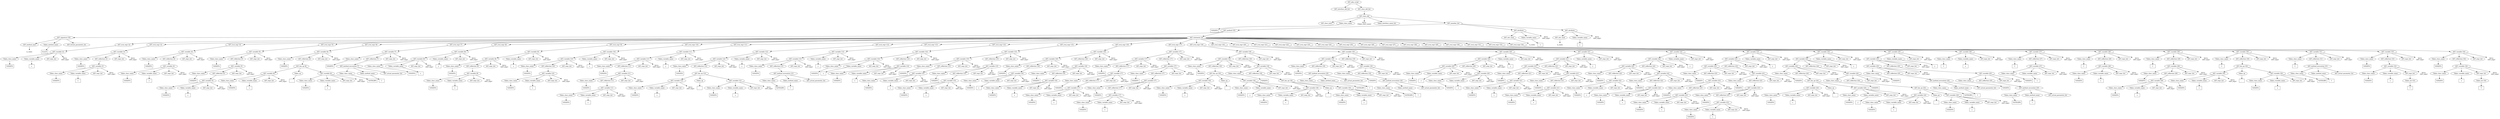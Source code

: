 /*
 * AST in dot format generated by phc -- the PHP compiler
 */

digraph AST {
node_0 [label="AST_php_script"];
node_1 [label="AST_interface_def_list"];
node_2 [label="AST_class_def_list"];
node_3 [label="AST_class_def"];
node_4 [label="AST_class_mod"];
node_5 [label="Token_class_name"];
node_6 [label="%MAIN%", shape=box]
node_5 -> node_6;
node_7 [label="NULL\n(Token_class_name)", shape=plaintext]
node_8 [label="Token_interface_name_list"];
node_9 [label="AST_member_list"];
node_10 [label="AST_method (35)"];
node_11 [label="AST_signature (35)"];
node_12 [label="AST_method_mod"];
node_13 [label="is_static", shape=plaintext]
node_12 -> node_13;
node_14 [label="Token_method_name"];
node_15 [label="%run%", shape=box]
node_14 -> node_15;
node_16 [label="AST_formal_parameter_list"];
node_11 -> node_16;
node_11 -> node_14;
node_11 -> node_12;
node_17 [label="AST_statement_list"];
node_18 [label="AST_eval_expr (2)"];
node_19 [label="AST_variable (2)"];
node_20 [label="Token_class_name"];
node_21 [label="%MAIN%", shape=box]
node_20 -> node_21;
node_22 [label="Token_variable_name"];
node_23 [label="x", shape=box]
node_22 -> node_23;
node_24 [label="AST_expr_list"];
node_25 [label="NULL\n(AST_expr)", shape=plaintext]
node_19 -> node_25;
node_19 -> node_24;
node_19 -> node_22;
node_19 -> node_20;
node_18 -> node_19;
node_26 [label="AST_eval_expr (3)"];
node_27 [label="AST_variable (3)"];
node_28 [label="Token_class_name"];
node_29 [label="%MAIN%", shape=box]
node_28 -> node_29;
node_30 [label="AST_reflection (3)"];
node_31 [label="AST_variable (3)"];
node_32 [label="Token_class_name"];
node_33 [label="%MAIN%", shape=box]
node_32 -> node_33;
node_34 [label="Token_variable_name"];
node_35 [label="x", shape=box]
node_34 -> node_35;
node_36 [label="AST_expr_list"];
node_37 [label="NULL\n(AST_expr)", shape=plaintext]
node_31 -> node_37;
node_31 -> node_36;
node_31 -> node_34;
node_31 -> node_32;
node_30 -> node_31;
node_38 [label="AST_expr_list"];
node_39 [label="NULL\n(AST_expr)", shape=plaintext]
node_27 -> node_39;
node_27 -> node_38;
node_27 -> node_30;
node_27 -> node_28;
node_26 -> node_27;
node_40 [label="AST_eval_expr (4)"];
node_41 [label="AST_variable (4)"];
node_42 [label="Token_class_name"];
node_43 [label="%MAIN%", shape=box]
node_42 -> node_43;
node_44 [label="AST_reflection (4)"];
node_45 [label="AST_variable (4)"];
node_46 [label="Token_class_name"];
node_47 [label="%MAIN%", shape=box]
node_46 -> node_47;
node_48 [label="Token_variable_name"];
node_49 [label="x", shape=box]
node_48 -> node_49;
node_50 [label="AST_expr_list"];
node_51 [label="NULL\n(AST_expr)", shape=plaintext]
node_45 -> node_51;
node_45 -> node_50;
node_45 -> node_48;
node_45 -> node_46;
node_44 -> node_45;
node_52 [label="AST_expr_list"];
node_53 [label="NULL\n(AST_expr)", shape=plaintext]
node_41 -> node_53;
node_41 -> node_52;
node_41 -> node_44;
node_41 -> node_42;
node_40 -> node_41;
node_54 [label="AST_eval_expr (5)"];
node_55 [label="AST_variable (5)"];
node_56 [label="Token_class_name"];
node_57 [label="%MAIN%", shape=box]
node_56 -> node_57;
node_58 [label="AST_reflection (5)"];
node_59 [label="AST_variable (5)"];
node_60 [label="Token_class_name"];
node_61 [label="%MAIN%", shape=box]
node_60 -> node_61;
node_62 [label="AST_reflection (5)"];
node_63 [label="AST_variable (5)"];
node_64 [label="Token_class_name"];
node_65 [label="%MAIN%", shape=box]
node_64 -> node_65;
node_66 [label="Token_variable_name"];
node_67 [label="x", shape=box]
node_66 -> node_67;
node_68 [label="AST_expr_list"];
node_69 [label="NULL\n(AST_expr)", shape=plaintext]
node_63 -> node_69;
node_63 -> node_68;
node_63 -> node_66;
node_63 -> node_64;
node_62 -> node_63;
node_70 [label="AST_expr_list"];
node_71 [label="NULL\n(AST_expr)", shape=plaintext]
node_59 -> node_71;
node_59 -> node_70;
node_59 -> node_62;
node_59 -> node_60;
node_58 -> node_59;
node_72 [label="AST_expr_list"];
node_73 [label="NULL\n(AST_expr)", shape=plaintext]
node_55 -> node_73;
node_55 -> node_72;
node_55 -> node_58;
node_55 -> node_56;
node_54 -> node_55;
node_74 [label="AST_eval_expr (6)"];
node_75 [label="AST_variable (6)"];
node_76 [label="Token_class_name"];
node_77 [label="%MAIN%", shape=box]
node_76 -> node_77;
node_78 [label="AST_reflection (6)"];
node_79 [label="AST_bin_op (6)"];
node_80 [label="AST_variable (6)"];
node_81 [label="Token_class_name"];
node_82 [label="%MAIN%", shape=box]
node_81 -> node_82;
node_83 [label="Token_variable_name"];
node_84 [label="x", shape=box]
node_83 -> node_84;
node_85 [label="AST_expr_list"];
node_86 [label="NULL\n(AST_expr)", shape=plaintext]
node_80 -> node_86;
node_80 -> node_85;
node_80 -> node_83;
node_80 -> node_81;
node_87 [label="Token_op"];
node_88 [label=".", shape=box]
node_87 -> node_88;
node_89 [label="AST_variable (6)"];
node_90 [label="Token_class_name"];
node_91 [label="%MAIN%", shape=box]
node_90 -> node_91;
node_92 [label="Token_variable_name"];
node_93 [label="y", shape=box]
node_92 -> node_93;
node_94 [label="AST_expr_list"];
node_95 [label="NULL\n(AST_expr)", shape=plaintext]
node_89 -> node_95;
node_89 -> node_94;
node_89 -> node_92;
node_89 -> node_90;
node_79 -> node_89;
node_79 -> node_87;
node_79 -> node_80;
node_78 -> node_79;
node_96 [label="AST_expr_list"];
node_97 [label="NULL\n(AST_expr)", shape=plaintext]
node_75 -> node_97;
node_75 -> node_96;
node_75 -> node_78;
node_75 -> node_76;
node_74 -> node_75;
node_98 [label="AST_eval_expr (7)"];
node_99 [label="AST_variable (7)"];
node_100 [label="Token_class_name"];
node_101 [label="%MAIN%", shape=box]
node_100 -> node_101;
node_102 [label="AST_reflection (7)"];
node_103 [label="AST_method_invocation (7)"];
node_104 [label="Token_class_name"];
node_105 [label="%STDLIB%", shape=box]
node_104 -> node_105;
node_106 [label="Token_method_name"];
node_107 [label="f", shape=box]
node_106 -> node_107;
node_108 [label="AST_actual_parameter_list"];
node_103 -> node_108;
node_103 -> node_106;
node_103 -> node_104;
node_102 -> node_103;
node_109 [label="AST_expr_list"];
node_110 [label="NULL\n(AST_expr)", shape=plaintext]
node_99 -> node_110;
node_99 -> node_109;
node_99 -> node_102;
node_99 -> node_100;
node_98 -> node_99;
node_111 [label="AST_eval_expr (8)"];
node_112 [label="AST_variable (8)"];
node_113 [label="AST_variable (8)"];
node_114 [label="Token_class_name"];
node_115 [label="%MAIN%", shape=box]
node_114 -> node_115;
node_116 [label="Token_variable_name"];
node_117 [label="x", shape=box]
node_116 -> node_117;
node_118 [label="AST_expr_list"];
node_119 [label="NULL\n(AST_expr)", shape=plaintext]
node_113 -> node_119;
node_113 -> node_118;
node_113 -> node_116;
node_113 -> node_114;
node_120 [label="Token_variable_name"];
node_121 [label="y", shape=box]
node_120 -> node_121;
node_122 [label="AST_expr_list"];
node_123 [label="NULL\n(AST_expr)", shape=plaintext]
node_112 -> node_123;
node_112 -> node_122;
node_112 -> node_120;
node_112 -> node_113;
node_111 -> node_112;
node_124 [label="AST_eval_expr (9)"];
node_125 [label="AST_variable (9)"];
node_126 [label="AST_variable (9)"];
node_127 [label="Token_class_name"];
node_128 [label="%MAIN%", shape=box]
node_127 -> node_128;
node_129 [label="AST_reflection (9)"];
node_130 [label="AST_variable (9)"];
node_131 [label="Token_class_name"];
node_132 [label="%MAIN%", shape=box]
node_131 -> node_132;
node_133 [label="Token_variable_name"];
node_134 [label="x", shape=box]
node_133 -> node_134;
node_135 [label="AST_expr_list"];
node_136 [label="NULL\n(AST_expr)", shape=plaintext]
node_130 -> node_136;
node_130 -> node_135;
node_130 -> node_133;
node_130 -> node_131;
node_129 -> node_130;
node_137 [label="AST_expr_list"];
node_138 [label="NULL\n(AST_expr)", shape=plaintext]
node_126 -> node_138;
node_126 -> node_137;
node_126 -> node_129;
node_126 -> node_127;
node_139 [label="Token_variable_name"];
node_140 [label="y", shape=box]
node_139 -> node_140;
node_141 [label="AST_expr_list"];
node_142 [label="NULL\n(AST_expr)", shape=plaintext]
node_125 -> node_142;
node_125 -> node_141;
node_125 -> node_139;
node_125 -> node_126;
node_124 -> node_125;
node_143 [label="AST_eval_expr (10)"];
node_144 [label="AST_variable (10)"];
node_145 [label="AST_variable (10)"];
node_146 [label="Token_class_name"];
node_147 [label="%MAIN%", shape=box]
node_146 -> node_147;
node_148 [label="AST_reflection (10)"];
node_149 [label="AST_variable (10)"];
node_150 [label="Token_class_name"];
node_151 [label="%MAIN%", shape=box]
node_150 -> node_151;
node_152 [label="Token_variable_name"];
node_153 [label="x", shape=box]
node_152 -> node_153;
node_154 [label="AST_expr_list"];
node_155 [label="NULL\n(AST_expr)", shape=plaintext]
node_149 -> node_155;
node_149 -> node_154;
node_149 -> node_152;
node_149 -> node_150;
node_148 -> node_149;
node_156 [label="AST_expr_list"];
node_157 [label="NULL\n(AST_expr)", shape=plaintext]
node_145 -> node_157;
node_145 -> node_156;
node_145 -> node_148;
node_145 -> node_146;
node_158 [label="Token_variable_name"];
node_159 [label="y", shape=box]
node_158 -> node_159;
node_160 [label="AST_expr_list"];
node_161 [label="NULL\n(AST_expr)", shape=plaintext]
node_144 -> node_161;
node_144 -> node_160;
node_144 -> node_158;
node_144 -> node_145;
node_143 -> node_144;
node_162 [label="AST_eval_expr (11)"];
node_163 [label="AST_variable (11)"];
node_164 [label="AST_variable (11)"];
node_165 [label="Token_class_name"];
node_166 [label="%MAIN%", shape=box]
node_165 -> node_166;
node_167 [label="AST_reflection (11)"];
node_168 [label="AST_variable (11)"];
node_169 [label="Token_class_name"];
node_170 [label="%MAIN%", shape=box]
node_169 -> node_170;
node_171 [label="AST_reflection (11)"];
node_172 [label="AST_variable (11)"];
node_173 [label="Token_class_name"];
node_174 [label="%MAIN%", shape=box]
node_173 -> node_174;
node_175 [label="Token_variable_name"];
node_176 [label="x", shape=box]
node_175 -> node_176;
node_177 [label="AST_expr_list"];
node_178 [label="NULL\n(AST_expr)", shape=plaintext]
node_172 -> node_178;
node_172 -> node_177;
node_172 -> node_175;
node_172 -> node_173;
node_171 -> node_172;
node_179 [label="AST_expr_list"];
node_180 [label="NULL\n(AST_expr)", shape=plaintext]
node_168 -> node_180;
node_168 -> node_179;
node_168 -> node_171;
node_168 -> node_169;
node_167 -> node_168;
node_181 [label="AST_expr_list"];
node_182 [label="NULL\n(AST_expr)", shape=plaintext]
node_164 -> node_182;
node_164 -> node_181;
node_164 -> node_167;
node_164 -> node_165;
node_183 [label="Token_variable_name"];
node_184 [label="y", shape=box]
node_183 -> node_184;
node_185 [label="AST_expr_list"];
node_186 [label="NULL\n(AST_expr)", shape=plaintext]
node_163 -> node_186;
node_163 -> node_185;
node_163 -> node_183;
node_163 -> node_164;
node_162 -> node_163;
node_187 [label="AST_eval_expr (12)"];
node_188 [label="AST_variable (12)"];
node_189 [label="AST_variable (12)"];
node_190 [label="Token_class_name"];
node_191 [label="%MAIN%", shape=box]
node_190 -> node_191;
node_192 [label="AST_reflection (12)"];
node_193 [label="AST_bin_op (12)"];
node_194 [label="AST_variable (12)"];
node_195 [label="Token_class_name"];
node_196 [label="%MAIN%", shape=box]
node_195 -> node_196;
node_197 [label="Token_variable_name"];
node_198 [label="x", shape=box]
node_197 -> node_198;
node_199 [label="AST_expr_list"];
node_200 [label="NULL\n(AST_expr)", shape=plaintext]
node_194 -> node_200;
node_194 -> node_199;
node_194 -> node_197;
node_194 -> node_195;
node_201 [label="Token_op"];
node_202 [label=".", shape=box]
node_201 -> node_202;
node_203 [label="AST_variable (12)"];
node_204 [label="Token_class_name"];
node_205 [label="%MAIN%", shape=box]
node_204 -> node_205;
node_206 [label="Token_variable_name"];
node_207 [label="y", shape=box]
node_206 -> node_207;
node_208 [label="AST_expr_list"];
node_209 [label="NULL\n(AST_expr)", shape=plaintext]
node_203 -> node_209;
node_203 -> node_208;
node_203 -> node_206;
node_203 -> node_204;
node_193 -> node_203;
node_193 -> node_201;
node_193 -> node_194;
node_192 -> node_193;
node_210 [label="AST_expr_list"];
node_211 [label="NULL\n(AST_expr)", shape=plaintext]
node_189 -> node_211;
node_189 -> node_210;
node_189 -> node_192;
node_189 -> node_190;
node_212 [label="Token_variable_name"];
node_213 [label="y", shape=box]
node_212 -> node_213;
node_214 [label="AST_expr_list"];
node_215 [label="NULL\n(AST_expr)", shape=plaintext]
node_188 -> node_215;
node_188 -> node_214;
node_188 -> node_212;
node_188 -> node_189;
node_187 -> node_188;
node_216 [label="AST_eval_expr (13)"];
node_217 [label="AST_variable (13)"];
node_218 [label="AST_variable (13)"];
node_219 [label="Token_class_name"];
node_220 [label="%MAIN%", shape=box]
node_219 -> node_220;
node_221 [label="AST_reflection (13)"];
node_222 [label="AST_method_invocation (13)"];
node_223 [label="Token_class_name"];
node_224 [label="%STDLIB%", shape=box]
node_223 -> node_224;
node_225 [label="Token_method_name"];
node_226 [label="f", shape=box]
node_225 -> node_226;
node_227 [label="AST_actual_parameter_list"];
node_222 -> node_227;
node_222 -> node_225;
node_222 -> node_223;
node_221 -> node_222;
node_228 [label="AST_expr_list"];
node_229 [label="NULL\n(AST_expr)", shape=plaintext]
node_218 -> node_229;
node_218 -> node_228;
node_218 -> node_221;
node_218 -> node_219;
node_230 [label="Token_variable_name"];
node_231 [label="y", shape=box]
node_230 -> node_231;
node_232 [label="AST_expr_list"];
node_233 [label="NULL\n(AST_expr)", shape=plaintext]
node_217 -> node_233;
node_217 -> node_232;
node_217 -> node_230;
node_217 -> node_218;
node_216 -> node_217;
node_234 [label="AST_eval_expr (14)"];
node_235 [label="AST_variable (14)"];
node_236 [label="AST_variable (14)"];
node_237 [label="Token_class_name"];
node_238 [label="%MAIN%", shape=box]
node_237 -> node_238;
node_239 [label="Token_variable_name"];
node_240 [label="x", shape=box]
node_239 -> node_240;
node_241 [label="AST_expr_list"];
node_242 [label="NULL\n(AST_expr)", shape=plaintext]
node_236 -> node_242;
node_236 -> node_241;
node_236 -> node_239;
node_236 -> node_237;
node_243 [label="AST_reflection (14)"];
node_244 [label="AST_variable (14)"];
node_245 [label="Token_class_name"];
node_246 [label="%MAIN%", shape=box]
node_245 -> node_246;
node_247 [label="Token_variable_name"];
node_248 [label="x", shape=box]
node_247 -> node_248;
node_249 [label="AST_expr_list"];
node_250 [label="NULL\n(AST_expr)", shape=plaintext]
node_244 -> node_250;
node_244 -> node_249;
node_244 -> node_247;
node_244 -> node_245;
node_243 -> node_244;
node_251 [label="AST_expr_list"];
node_252 [label="NULL\n(AST_expr)", shape=plaintext]
node_235 -> node_252;
node_235 -> node_251;
node_235 -> node_243;
node_235 -> node_236;
node_234 -> node_235;
node_253 [label="AST_eval_expr (15)"];
node_254 [label="AST_variable (15)"];
node_255 [label="AST_variable (15)"];
node_256 [label="Token_class_name"];
node_257 [label="%MAIN%", shape=box]
node_256 -> node_257;
node_258 [label="AST_reflection (15)"];
node_259 [label="AST_variable (15)"];
node_260 [label="Token_class_name"];
node_261 [label="%MAIN%", shape=box]
node_260 -> node_261;
node_262 [label="Token_variable_name"];
node_263 [label="x", shape=box]
node_262 -> node_263;
node_264 [label="AST_expr_list"];
node_265 [label="NULL\n(AST_expr)", shape=plaintext]
node_259 -> node_265;
node_259 -> node_264;
node_259 -> node_262;
node_259 -> node_260;
node_258 -> node_259;
node_266 [label="AST_expr_list"];
node_267 [label="NULL\n(AST_expr)", shape=plaintext]
node_255 -> node_267;
node_255 -> node_266;
node_255 -> node_258;
node_255 -> node_256;
node_268 [label="AST_reflection (15)"];
node_269 [label="AST_variable (15)"];
node_270 [label="Token_class_name"];
node_271 [label="%MAIN%", shape=box]
node_270 -> node_271;
node_272 [label="AST_reflection (15)"];
node_273 [label="AST_variable (15)"];
node_274 [label="Token_class_name"];
node_275 [label="%MAIN%", shape=box]
node_274 -> node_275;
node_276 [label="Token_variable_name"];
node_277 [label="x", shape=box]
node_276 -> node_277;
node_278 [label="AST_expr_list"];
node_279 [label="NULL\n(AST_expr)", shape=plaintext]
node_273 -> node_279;
node_273 -> node_278;
node_273 -> node_276;
node_273 -> node_274;
node_272 -> node_273;
node_280 [label="AST_expr_list"];
node_281 [label="NULL\n(AST_expr)", shape=plaintext]
node_269 -> node_281;
node_269 -> node_280;
node_269 -> node_272;
node_269 -> node_270;
node_268 -> node_269;
node_282 [label="AST_expr_list"];
node_283 [label="NULL\n(AST_expr)", shape=plaintext]
node_254 -> node_283;
node_254 -> node_282;
node_254 -> node_268;
node_254 -> node_255;
node_253 -> node_254;
node_284 [label="AST_eval_expr (16)"];
node_285 [label="AST_variable (16)"];
node_286 [label="AST_variable (16)"];
node_287 [label="Token_class_name"];
node_288 [label="%MAIN%", shape=box]
node_287 -> node_288;
node_289 [label="AST_reflection (16)"];
node_290 [label="AST_variable (16)"];
node_291 [label="Token_class_name"];
node_292 [label="%MAIN%", shape=box]
node_291 -> node_292;
node_293 [label="Token_variable_name"];
node_294 [label="x", shape=box]
node_293 -> node_294;
node_295 [label="AST_expr_list"];
node_296 [label="NULL\n(AST_expr)", shape=plaintext]
node_290 -> node_296;
node_290 -> node_295;
node_290 -> node_293;
node_290 -> node_291;
node_289 -> node_290;
node_297 [label="AST_expr_list"];
node_298 [label="NULL\n(AST_expr)", shape=plaintext]
node_286 -> node_298;
node_286 -> node_297;
node_286 -> node_289;
node_286 -> node_287;
node_299 [label="AST_reflection (16)"];
node_300 [label="AST_variable (16)"];
node_301 [label="Token_class_name"];
node_302 [label="%MAIN%", shape=box]
node_301 -> node_302;
node_303 [label="AST_reflection (16)"];
node_304 [label="AST_variable (16)"];
node_305 [label="Token_class_name"];
node_306 [label="%MAIN%", shape=box]
node_305 -> node_306;
node_307 [label="Token_variable_name"];
node_308 [label="x", shape=box]
node_307 -> node_308;
node_309 [label="AST_expr_list"];
node_310 [label="NULL\n(AST_expr)", shape=plaintext]
node_304 -> node_310;
node_304 -> node_309;
node_304 -> node_307;
node_304 -> node_305;
node_303 -> node_304;
node_311 [label="AST_expr_list"];
node_312 [label="NULL\n(AST_expr)", shape=plaintext]
node_300 -> node_312;
node_300 -> node_311;
node_300 -> node_303;
node_300 -> node_301;
node_299 -> node_300;
node_313 [label="AST_expr_list"];
node_314 [label="NULL\n(AST_expr)", shape=plaintext]
node_285 -> node_314;
node_285 -> node_313;
node_285 -> node_299;
node_285 -> node_286;
node_284 -> node_285;
node_315 [label="AST_eval_expr (17)"];
node_316 [label="AST_variable (17)"];
node_317 [label="AST_variable (17)"];
node_318 [label="Token_class_name"];
node_319 [label="%MAIN%", shape=box]
node_318 -> node_319;
node_320 [label="AST_reflection (17)"];
node_321 [label="AST_variable (17)"];
node_322 [label="Token_class_name"];
node_323 [label="%MAIN%", shape=box]
node_322 -> node_323;
node_324 [label="AST_reflection (17)"];
node_325 [label="AST_variable (17)"];
node_326 [label="Token_class_name"];
node_327 [label="%MAIN%", shape=box]
node_326 -> node_327;
node_328 [label="Token_variable_name"];
node_329 [label="x", shape=box]
node_328 -> node_329;
node_330 [label="AST_expr_list"];
node_331 [label="NULL\n(AST_expr)", shape=plaintext]
node_325 -> node_331;
node_325 -> node_330;
node_325 -> node_328;
node_325 -> node_326;
node_324 -> node_325;
node_332 [label="AST_expr_list"];
node_333 [label="NULL\n(AST_expr)", shape=plaintext]
node_321 -> node_333;
node_321 -> node_332;
node_321 -> node_324;
node_321 -> node_322;
node_320 -> node_321;
node_334 [label="AST_expr_list"];
node_335 [label="NULL\n(AST_expr)", shape=plaintext]
node_317 -> node_335;
node_317 -> node_334;
node_317 -> node_320;
node_317 -> node_318;
node_336 [label="AST_reflection (17)"];
node_337 [label="AST_variable (17)"];
node_338 [label="Token_class_name"];
node_339 [label="%MAIN%", shape=box]
node_338 -> node_339;
node_340 [label="AST_reflection (17)"];
node_341 [label="AST_variable (17)"];
node_342 [label="Token_class_name"];
node_343 [label="%MAIN%", shape=box]
node_342 -> node_343;
node_344 [label="AST_reflection (17)"];
node_345 [label="AST_variable (17)"];
node_346 [label="Token_class_name"];
node_347 [label="%MAIN%", shape=box]
node_346 -> node_347;
node_348 [label="Token_variable_name"];
node_349 [label="x", shape=box]
node_348 -> node_349;
node_350 [label="AST_expr_list"];
node_351 [label="NULL\n(AST_expr)", shape=plaintext]
node_345 -> node_351;
node_345 -> node_350;
node_345 -> node_348;
node_345 -> node_346;
node_344 -> node_345;
node_352 [label="AST_expr_list"];
node_353 [label="NULL\n(AST_expr)", shape=plaintext]
node_341 -> node_353;
node_341 -> node_352;
node_341 -> node_344;
node_341 -> node_342;
node_340 -> node_341;
node_354 [label="AST_expr_list"];
node_355 [label="NULL\n(AST_expr)", shape=plaintext]
node_337 -> node_355;
node_337 -> node_354;
node_337 -> node_340;
node_337 -> node_338;
node_336 -> node_337;
node_356 [label="AST_expr_list"];
node_357 [label="NULL\n(AST_expr)", shape=plaintext]
node_316 -> node_357;
node_316 -> node_356;
node_316 -> node_336;
node_316 -> node_317;
node_315 -> node_316;
node_358 [label="AST_eval_expr (18)"];
node_359 [label="AST_variable (18)"];
node_360 [label="AST_variable (18)"];
node_361 [label="Token_class_name"];
node_362 [label="%MAIN%", shape=box]
node_361 -> node_362;
node_363 [label="AST_reflection (18)"];
node_364 [label="AST_bin_op (18)"];
node_365 [label="AST_variable (18)"];
node_366 [label="Token_class_name"];
node_367 [label="%MAIN%", shape=box]
node_366 -> node_367;
node_368 [label="Token_variable_name"];
node_369 [label="x", shape=box]
node_368 -> node_369;
node_370 [label="AST_expr_list"];
node_371 [label="NULL\n(AST_expr)", shape=plaintext]
node_365 -> node_371;
node_365 -> node_370;
node_365 -> node_368;
node_365 -> node_366;
node_372 [label="Token_op"];
node_373 [label=".", shape=box]
node_372 -> node_373;
node_374 [label="AST_variable (18)"];
node_375 [label="Token_class_name"];
node_376 [label="%MAIN%", shape=box]
node_375 -> node_376;
node_377 [label="Token_variable_name"];
node_378 [label="y", shape=box]
node_377 -> node_378;
node_379 [label="AST_expr_list"];
node_380 [label="NULL\n(AST_expr)", shape=plaintext]
node_374 -> node_380;
node_374 -> node_379;
node_374 -> node_377;
node_374 -> node_375;
node_364 -> node_374;
node_364 -> node_372;
node_364 -> node_365;
node_363 -> node_364;
node_381 [label="AST_expr_list"];
node_382 [label="NULL\n(AST_expr)", shape=plaintext]
node_360 -> node_382;
node_360 -> node_381;
node_360 -> node_363;
node_360 -> node_361;
node_383 [label="AST_reflection (18)"];
node_384 [label="AST_variable (18)"];
node_385 [label="Token_class_name"];
node_386 [label="%MAIN%", shape=box]
node_385 -> node_386;
node_387 [label="AST_reflection (18)"];
node_388 [label="AST_bin_op (18)"];
node_389 [label="AST_variable (18)"];
node_390 [label="Token_class_name"];
node_391 [label="%MAIN%", shape=box]
node_390 -> node_391;
node_392 [label="Token_variable_name"];
node_393 [label="x", shape=box]
node_392 -> node_393;
node_394 [label="AST_expr_list"];
node_395 [label="NULL\n(AST_expr)", shape=plaintext]
node_389 -> node_395;
node_389 -> node_394;
node_389 -> node_392;
node_389 -> node_390;
node_396 [label="Token_op"];
node_397 [label=".", shape=box]
node_396 -> node_397;
node_398 [label="AST_variable (18)"];
node_399 [label="Token_class_name"];
node_400 [label="%MAIN%", shape=box]
node_399 -> node_400;
node_401 [label="Token_variable_name"];
node_402 [label="y", shape=box]
node_401 -> node_402;
node_403 [label="AST_expr_list"];
node_404 [label="NULL\n(AST_expr)", shape=plaintext]
node_398 -> node_404;
node_398 -> node_403;
node_398 -> node_401;
node_398 -> node_399;
node_388 -> node_398;
node_388 -> node_396;
node_388 -> node_389;
node_387 -> node_388;
node_405 [label="AST_expr_list"];
node_406 [label="NULL\n(AST_expr)", shape=plaintext]
node_384 -> node_406;
node_384 -> node_405;
node_384 -> node_387;
node_384 -> node_385;
node_383 -> node_384;
node_407 [label="AST_expr_list"];
node_408 [label="NULL\n(AST_expr)", shape=plaintext]
node_359 -> node_408;
node_359 -> node_407;
node_359 -> node_383;
node_359 -> node_360;
node_358 -> node_359;
node_409 [label="AST_eval_expr (19)"];
node_410 [label="AST_variable (19)"];
node_411 [label="AST_variable (19)"];
node_412 [label="Token_class_name"];
node_413 [label="%MAIN%", shape=box]
node_412 -> node_413;
node_414 [label="AST_reflection (19)"];
node_415 [label="AST_method_invocation (19)"];
node_416 [label="Token_class_name"];
node_417 [label="%STDLIB%", shape=box]
node_416 -> node_417;
node_418 [label="Token_method_name"];
node_419 [label="f", shape=box]
node_418 -> node_419;
node_420 [label="AST_actual_parameter_list"];
node_415 -> node_420;
node_415 -> node_418;
node_415 -> node_416;
node_414 -> node_415;
node_421 [label="AST_expr_list"];
node_422 [label="NULL\n(AST_expr)", shape=plaintext]
node_411 -> node_422;
node_411 -> node_421;
node_411 -> node_414;
node_411 -> node_412;
node_423 [label="AST_reflection (19)"];
node_424 [label="AST_variable (19)"];
node_425 [label="Token_class_name"];
node_426 [label="%MAIN%", shape=box]
node_425 -> node_426;
node_427 [label="AST_reflection (19)"];
node_428 [label="AST_method_invocation (19)"];
node_429 [label="Token_class_name"];
node_430 [label="%STDLIB%", shape=box]
node_429 -> node_430;
node_431 [label="Token_method_name"];
node_432 [label="f", shape=box]
node_431 -> node_432;
node_433 [label="AST_actual_parameter_list"];
node_428 -> node_433;
node_428 -> node_431;
node_428 -> node_429;
node_427 -> node_428;
node_434 [label="AST_expr_list"];
node_435 [label="NULL\n(AST_expr)", shape=plaintext]
node_424 -> node_435;
node_424 -> node_434;
node_424 -> node_427;
node_424 -> node_425;
node_423 -> node_424;
node_436 [label="AST_expr_list"];
node_437 [label="NULL\n(AST_expr)", shape=plaintext]
node_410 -> node_437;
node_410 -> node_436;
node_410 -> node_423;
node_410 -> node_411;
node_409 -> node_410;
node_438 [label="AST_eval_expr (20)"];
node_439 [label="AST_variable (20)"];
node_440 [label="AST_variable (20)"];
node_441 [label="AST_variable (20)"];
node_442 [label="Token_class_name"];
node_443 [label="%MAIN%", shape=box]
node_442 -> node_443;
node_444 [label="Token_variable_name"];
node_445 [label="x", shape=box]
node_444 -> node_445;
node_446 [label="AST_expr_list"];
node_447 [label="NULL\n(AST_expr)", shape=plaintext]
node_441 -> node_447;
node_441 -> node_446;
node_441 -> node_444;
node_441 -> node_442;
node_448 [label="AST_reflection (20)"];
node_449 [label="AST_variable (20)"];
node_450 [label="Token_class_name"];
node_451 [label="%MAIN%", shape=box]
node_450 -> node_451;
node_452 [label="Token_variable_name"];
node_453 [label="x", shape=box]
node_452 -> node_453;
node_454 [label="AST_expr_list"];
node_455 [label="NULL\n(AST_expr)", shape=plaintext]
node_449 -> node_455;
node_449 -> node_454;
node_449 -> node_452;
node_449 -> node_450;
node_448 -> node_449;
node_456 [label="AST_expr_list"];
node_457 [label="NULL\n(AST_expr)", shape=plaintext]
node_440 -> node_457;
node_440 -> node_456;
node_440 -> node_448;
node_440 -> node_441;
node_458 [label="Token_variable_name"];
node_459 [label="y", shape=box]
node_458 -> node_459;
node_460 [label="AST_expr_list"];
node_461 [label="NULL\n(AST_expr)", shape=plaintext]
node_439 -> node_461;
node_439 -> node_460;
node_439 -> node_458;
node_439 -> node_440;
node_438 -> node_439;
node_462 [label="AST_eval_expr (21)"];
node_463 [label="AST_variable (21)"];
node_464 [label="AST_variable (21)"];
node_465 [label="AST_variable (21)"];
node_466 [label="Token_class_name"];
node_467 [label="%MAIN%", shape=box]
node_466 -> node_467;
node_468 [label="AST_reflection (21)"];
node_469 [label="AST_variable (21)"];
node_470 [label="Token_class_name"];
node_471 [label="%MAIN%", shape=box]
node_470 -> node_471;
node_472 [label="Token_variable_name"];
node_473 [label="x", shape=box]
node_472 -> node_473;
node_474 [label="AST_expr_list"];
node_475 [label="NULL\n(AST_expr)", shape=plaintext]
node_469 -> node_475;
node_469 -> node_474;
node_469 -> node_472;
node_469 -> node_470;
node_468 -> node_469;
node_476 [label="AST_expr_list"];
node_477 [label="NULL\n(AST_expr)", shape=plaintext]
node_465 -> node_477;
node_465 -> node_476;
node_465 -> node_468;
node_465 -> node_466;
node_478 [label="AST_reflection (21)"];
node_479 [label="AST_variable (21)"];
node_480 [label="Token_class_name"];
node_481 [label="%MAIN%", shape=box]
node_480 -> node_481;
node_482 [label="AST_reflection (21)"];
node_483 [label="AST_variable (21)"];
node_484 [label="Token_class_name"];
node_485 [label="%MAIN%", shape=box]
node_484 -> node_485;
node_486 [label="Token_variable_name"];
node_487 [label="x", shape=box]
node_486 -> node_487;
node_488 [label="AST_expr_list"];
node_489 [label="NULL\n(AST_expr)", shape=plaintext]
node_483 -> node_489;
node_483 -> node_488;
node_483 -> node_486;
node_483 -> node_484;
node_482 -> node_483;
node_490 [label="AST_expr_list"];
node_491 [label="NULL\n(AST_expr)", shape=plaintext]
node_479 -> node_491;
node_479 -> node_490;
node_479 -> node_482;
node_479 -> node_480;
node_478 -> node_479;
node_492 [label="AST_expr_list"];
node_493 [label="NULL\n(AST_expr)", shape=plaintext]
node_464 -> node_493;
node_464 -> node_492;
node_464 -> node_478;
node_464 -> node_465;
node_494 [label="Token_variable_name"];
node_495 [label="y", shape=box]
node_494 -> node_495;
node_496 [label="AST_expr_list"];
node_497 [label="NULL\n(AST_expr)", shape=plaintext]
node_463 -> node_497;
node_463 -> node_496;
node_463 -> node_494;
node_463 -> node_464;
node_462 -> node_463;
node_498 [label="AST_eval_expr (22)"];
node_499 [label="AST_variable (22)"];
node_500 [label="AST_variable (22)"];
node_501 [label="AST_variable (22)"];
node_502 [label="Token_class_name"];
node_503 [label="%MAIN%", shape=box]
node_502 -> node_503;
node_504 [label="AST_reflection (22)"];
node_505 [label="AST_variable (22)"];
node_506 [label="Token_class_name"];
node_507 [label="%MAIN%", shape=box]
node_506 -> node_507;
node_508 [label="Token_variable_name"];
node_509 [label="x", shape=box]
node_508 -> node_509;
node_510 [label="AST_expr_list"];
node_511 [label="NULL\n(AST_expr)", shape=plaintext]
node_505 -> node_511;
node_505 -> node_510;
node_505 -> node_508;
node_505 -> node_506;
node_504 -> node_505;
node_512 [label="AST_expr_list"];
node_513 [label="NULL\n(AST_expr)", shape=plaintext]
node_501 -> node_513;
node_501 -> node_512;
node_501 -> node_504;
node_501 -> node_502;
node_514 [label="AST_reflection (22)"];
node_515 [label="AST_variable (22)"];
node_516 [label="Token_class_name"];
node_517 [label="%MAIN%", shape=box]
node_516 -> node_517;
node_518 [label="AST_reflection (22)"];
node_519 [label="AST_variable (22)"];
node_520 [label="Token_class_name"];
node_521 [label="%MAIN%", shape=box]
node_520 -> node_521;
node_522 [label="Token_variable_name"];
node_523 [label="x", shape=box]
node_522 -> node_523;
node_524 [label="AST_expr_list"];
node_525 [label="NULL\n(AST_expr)", shape=plaintext]
node_519 -> node_525;
node_519 -> node_524;
node_519 -> node_522;
node_519 -> node_520;
node_518 -> node_519;
node_526 [label="AST_expr_list"];
node_527 [label="NULL\n(AST_expr)", shape=plaintext]
node_515 -> node_527;
node_515 -> node_526;
node_515 -> node_518;
node_515 -> node_516;
node_514 -> node_515;
node_528 [label="AST_expr_list"];
node_529 [label="NULL\n(AST_expr)", shape=plaintext]
node_500 -> node_529;
node_500 -> node_528;
node_500 -> node_514;
node_500 -> node_501;
node_530 [label="Token_variable_name"];
node_531 [label="y", shape=box]
node_530 -> node_531;
node_532 [label="AST_expr_list"];
node_533 [label="NULL\n(AST_expr)", shape=plaintext]
node_499 -> node_533;
node_499 -> node_532;
node_499 -> node_530;
node_499 -> node_500;
node_498 -> node_499;
node_534 [label="AST_eval_expr (23)"];
node_535 [label="AST_variable (23)"];
node_536 [label="AST_variable (23)"];
node_537 [label="AST_variable (23)"];
node_538 [label="Token_class_name"];
node_539 [label="%MAIN%", shape=box]
node_538 -> node_539;
node_540 [label="AST_reflection (23)"];
node_541 [label="AST_variable (23)"];
node_542 [label="Token_class_name"];
node_543 [label="%MAIN%", shape=box]
node_542 -> node_543;
node_544 [label="AST_reflection (23)"];
node_545 [label="AST_variable (23)"];
node_546 [label="Token_class_name"];
node_547 [label="%MAIN%", shape=box]
node_546 -> node_547;
node_548 [label="Token_variable_name"];
node_549 [label="x", shape=box]
node_548 -> node_549;
node_550 [label="AST_expr_list"];
node_551 [label="NULL\n(AST_expr)", shape=plaintext]
node_545 -> node_551;
node_545 -> node_550;
node_545 -> node_548;
node_545 -> node_546;
node_544 -> node_545;
node_552 [label="AST_expr_list"];
node_553 [label="NULL\n(AST_expr)", shape=plaintext]
node_541 -> node_553;
node_541 -> node_552;
node_541 -> node_544;
node_541 -> node_542;
node_540 -> node_541;
node_554 [label="AST_expr_list"];
node_555 [label="NULL\n(AST_expr)", shape=plaintext]
node_537 -> node_555;
node_537 -> node_554;
node_537 -> node_540;
node_537 -> node_538;
node_556 [label="AST_reflection (23)"];
node_557 [label="AST_variable (23)"];
node_558 [label="Token_class_name"];
node_559 [label="%MAIN%", shape=box]
node_558 -> node_559;
node_560 [label="AST_reflection (23)"];
node_561 [label="AST_variable (23)"];
node_562 [label="Token_class_name"];
node_563 [label="%MAIN%", shape=box]
node_562 -> node_563;
node_564 [label="AST_reflection (23)"];
node_565 [label="AST_variable (23)"];
node_566 [label="Token_class_name"];
node_567 [label="%MAIN%", shape=box]
node_566 -> node_567;
node_568 [label="Token_variable_name"];
node_569 [label="x", shape=box]
node_568 -> node_569;
node_570 [label="AST_expr_list"];
node_571 [label="NULL\n(AST_expr)", shape=plaintext]
node_565 -> node_571;
node_565 -> node_570;
node_565 -> node_568;
node_565 -> node_566;
node_564 -> node_565;
node_572 [label="AST_expr_list"];
node_573 [label="NULL\n(AST_expr)", shape=plaintext]
node_561 -> node_573;
node_561 -> node_572;
node_561 -> node_564;
node_561 -> node_562;
node_560 -> node_561;
node_574 [label="AST_expr_list"];
node_575 [label="NULL\n(AST_expr)", shape=plaintext]
node_557 -> node_575;
node_557 -> node_574;
node_557 -> node_560;
node_557 -> node_558;
node_556 -> node_557;
node_576 [label="AST_expr_list"];
node_577 [label="NULL\n(AST_expr)", shape=plaintext]
node_536 -> node_577;
node_536 -> node_576;
node_536 -> node_556;
node_536 -> node_537;
node_578 [label="Token_variable_name"];
node_579 [label="y", shape=box]
node_578 -> node_579;
node_580 [label="AST_expr_list"];
node_581 [label="NULL\n(AST_expr)", shape=plaintext]
node_535 -> node_581;
node_535 -> node_580;
node_535 -> node_578;
node_535 -> node_536;
node_534 -> node_535;
node_582 [label="AST_eval_expr (24)"];
node_583 [label="AST_variable (24)"];
node_584 [label="AST_variable (24)"];
node_585 [label="AST_variable (24)"];
node_586 [label="Token_class_name"];
node_587 [label="%MAIN%", shape=box]
node_586 -> node_587;
node_588 [label="AST_reflection (24)"];
node_589 [label="AST_bin_op (24)"];
node_590 [label="AST_variable (24)"];
node_591 [label="Token_class_name"];
node_592 [label="%MAIN%", shape=box]
node_591 -> node_592;
node_593 [label="Token_variable_name"];
node_594 [label="x", shape=box]
node_593 -> node_594;
node_595 [label="AST_expr_list"];
node_596 [label="NULL\n(AST_expr)", shape=plaintext]
node_590 -> node_596;
node_590 -> node_595;
node_590 -> node_593;
node_590 -> node_591;
node_597 [label="Token_op"];
node_598 [label=".", shape=box]
node_597 -> node_598;
node_599 [label="AST_variable (24)"];
node_600 [label="Token_class_name"];
node_601 [label="%MAIN%", shape=box]
node_600 -> node_601;
node_602 [label="Token_variable_name"];
node_603 [label="y", shape=box]
node_602 -> node_603;
node_604 [label="AST_expr_list"];
node_605 [label="NULL\n(AST_expr)", shape=plaintext]
node_599 -> node_605;
node_599 -> node_604;
node_599 -> node_602;
node_599 -> node_600;
node_589 -> node_599;
node_589 -> node_597;
node_589 -> node_590;
node_588 -> node_589;
node_606 [label="AST_expr_list"];
node_607 [label="NULL\n(AST_expr)", shape=plaintext]
node_585 -> node_607;
node_585 -> node_606;
node_585 -> node_588;
node_585 -> node_586;
node_608 [label="AST_reflection (24)"];
node_609 [label="AST_variable (24)"];
node_610 [label="Token_class_name"];
node_611 [label="%MAIN%", shape=box]
node_610 -> node_611;
node_612 [label="AST_reflection (24)"];
node_613 [label="AST_bin_op (24)"];
node_614 [label="AST_variable (24)"];
node_615 [label="Token_class_name"];
node_616 [label="%MAIN%", shape=box]
node_615 -> node_616;
node_617 [label="Token_variable_name"];
node_618 [label="x", shape=box]
node_617 -> node_618;
node_619 [label="AST_expr_list"];
node_620 [label="NULL\n(AST_expr)", shape=plaintext]
node_614 -> node_620;
node_614 -> node_619;
node_614 -> node_617;
node_614 -> node_615;
node_621 [label="Token_op"];
node_622 [label=".", shape=box]
node_621 -> node_622;
node_623 [label="AST_variable (24)"];
node_624 [label="Token_class_name"];
node_625 [label="%MAIN%", shape=box]
node_624 -> node_625;
node_626 [label="Token_variable_name"];
node_627 [label="y", shape=box]
node_626 -> node_627;
node_628 [label="AST_expr_list"];
node_629 [label="NULL\n(AST_expr)", shape=plaintext]
node_623 -> node_629;
node_623 -> node_628;
node_623 -> node_626;
node_623 -> node_624;
node_613 -> node_623;
node_613 -> node_621;
node_613 -> node_614;
node_612 -> node_613;
node_630 [label="AST_expr_list"];
node_631 [label="NULL\n(AST_expr)", shape=plaintext]
node_609 -> node_631;
node_609 -> node_630;
node_609 -> node_612;
node_609 -> node_610;
node_608 -> node_609;
node_632 [label="AST_expr_list"];
node_633 [label="NULL\n(AST_expr)", shape=plaintext]
node_584 -> node_633;
node_584 -> node_632;
node_584 -> node_608;
node_584 -> node_585;
node_634 [label="Token_variable_name"];
node_635 [label="y", shape=box]
node_634 -> node_635;
node_636 [label="AST_expr_list"];
node_637 [label="NULL\n(AST_expr)", shape=plaintext]
node_583 -> node_637;
node_583 -> node_636;
node_583 -> node_634;
node_583 -> node_584;
node_582 -> node_583;
node_638 [label="AST_eval_expr (25)"];
node_639 [label="AST_variable (25)"];
node_640 [label="AST_variable (25)"];
node_641 [label="AST_variable (25)"];
node_642 [label="Token_class_name"];
node_643 [label="%MAIN%", shape=box]
node_642 -> node_643;
node_644 [label="AST_reflection (25)"];
node_645 [label="AST_method_invocation (25)"];
node_646 [label="Token_class_name"];
node_647 [label="%STDLIB%", shape=box]
node_646 -> node_647;
node_648 [label="Token_method_name"];
node_649 [label="f", shape=box]
node_648 -> node_649;
node_650 [label="AST_actual_parameter_list"];
node_645 -> node_650;
node_645 -> node_648;
node_645 -> node_646;
node_644 -> node_645;
node_651 [label="AST_expr_list"];
node_652 [label="NULL\n(AST_expr)", shape=plaintext]
node_641 -> node_652;
node_641 -> node_651;
node_641 -> node_644;
node_641 -> node_642;
node_653 [label="AST_reflection (25)"];
node_654 [label="AST_variable (25)"];
node_655 [label="Token_class_name"];
node_656 [label="%MAIN%", shape=box]
node_655 -> node_656;
node_657 [label="AST_reflection (25)"];
node_658 [label="AST_method_invocation (25)"];
node_659 [label="Token_class_name"];
node_660 [label="%STDLIB%", shape=box]
node_659 -> node_660;
node_661 [label="Token_method_name"];
node_662 [label="f", shape=box]
node_661 -> node_662;
node_663 [label="AST_actual_parameter_list"];
node_658 -> node_663;
node_658 -> node_661;
node_658 -> node_659;
node_657 -> node_658;
node_664 [label="AST_expr_list"];
node_665 [label="NULL\n(AST_expr)", shape=plaintext]
node_654 -> node_665;
node_654 -> node_664;
node_654 -> node_657;
node_654 -> node_655;
node_653 -> node_654;
node_666 [label="AST_expr_list"];
node_667 [label="NULL\n(AST_expr)", shape=plaintext]
node_640 -> node_667;
node_640 -> node_666;
node_640 -> node_653;
node_640 -> node_641;
node_668 [label="Token_variable_name"];
node_669 [label="y", shape=box]
node_668 -> node_669;
node_670 [label="AST_expr_list"];
node_671 [label="NULL\n(AST_expr)", shape=plaintext]
node_639 -> node_671;
node_639 -> node_670;
node_639 -> node_668;
node_639 -> node_640;
node_638 -> node_639;
node_672 [label="AST_eval_expr (26)"];
node_673 [label="AST_variable (26)"];
node_674 [label="Token_class_name"];
node_675 [label="C", shape=box]
node_674 -> node_675;
node_676 [label="Token_variable_name"];
node_677 [label="x", shape=box]
node_676 -> node_677;
node_678 [label="AST_expr_list"];
node_679 [label="NULL\n(AST_expr)", shape=plaintext]
node_673 -> node_679;
node_673 -> node_678;
node_673 -> node_676;
node_673 -> node_674;
node_672 -> node_673;
node_680 [label="AST_eval_expr (27)"];
node_681 [label="AST_variable (27)"];
node_682 [label="Token_class_name"];
node_683 [label="C", shape=box]
node_682 -> node_683;
node_684 [label="AST_reflection (27)"];
node_685 [label="AST_variable (27)"];
node_686 [label="Token_class_name"];
node_687 [label="%MAIN%", shape=box]
node_686 -> node_687;
node_688 [label="Token_variable_name"];
node_689 [label="x", shape=box]
node_688 -> node_689;
node_690 [label="AST_expr_list"];
node_691 [label="NULL\n(AST_expr)", shape=plaintext]
node_685 -> node_691;
node_685 -> node_690;
node_685 -> node_688;
node_685 -> node_686;
node_684 -> node_685;
node_692 [label="AST_expr_list"];
node_693 [label="NULL\n(AST_expr)", shape=plaintext]
node_681 -> node_693;
node_681 -> node_692;
node_681 -> node_684;
node_681 -> node_682;
node_680 -> node_681;
node_694 [label="AST_eval_expr (28)"];
node_695 [label="AST_variable (28)"];
node_696 [label="Token_class_name"];
node_697 [label="C", shape=box]
node_696 -> node_697;
node_698 [label="AST_reflection (28)"];
node_699 [label="AST_variable (28)"];
node_700 [label="Token_class_name"];
node_701 [label="%MAIN%", shape=box]
node_700 -> node_701;
node_702 [label="Token_variable_name"];
node_703 [label="x", shape=box]
node_702 -> node_703;
node_704 [label="AST_expr_list"];
node_705 [label="NULL\n(AST_expr)", shape=plaintext]
node_699 -> node_705;
node_699 -> node_704;
node_699 -> node_702;
node_699 -> node_700;
node_698 -> node_699;
node_706 [label="AST_expr_list"];
node_707 [label="NULL\n(AST_expr)", shape=plaintext]
node_695 -> node_707;
node_695 -> node_706;
node_695 -> node_698;
node_695 -> node_696;
node_694 -> node_695;
node_708 [label="AST_eval_expr (29)"];
node_709 [label="AST_variable (29)"];
node_710 [label="Token_class_name"];
node_711 [label="C", shape=box]
node_710 -> node_711;
node_712 [label="AST_reflection (29)"];
node_713 [label="AST_variable (29)"];
node_714 [label="Token_class_name"];
node_715 [label="%MAIN%", shape=box]
node_714 -> node_715;
node_716 [label="AST_reflection (29)"];
node_717 [label="AST_variable (29)"];
node_718 [label="Token_class_name"];
node_719 [label="%MAIN%", shape=box]
node_718 -> node_719;
node_720 [label="Token_variable_name"];
node_721 [label="x", shape=box]
node_720 -> node_721;
node_722 [label="AST_expr_list"];
node_723 [label="NULL\n(AST_expr)", shape=plaintext]
node_717 -> node_723;
node_717 -> node_722;
node_717 -> node_720;
node_717 -> node_718;
node_716 -> node_717;
node_724 [label="AST_expr_list"];
node_725 [label="NULL\n(AST_expr)", shape=plaintext]
node_713 -> node_725;
node_713 -> node_724;
node_713 -> node_716;
node_713 -> node_714;
node_712 -> node_713;
node_726 [label="AST_expr_list"];
node_727 [label="NULL\n(AST_expr)", shape=plaintext]
node_709 -> node_727;
node_709 -> node_726;
node_709 -> node_712;
node_709 -> node_710;
node_708 -> node_709;
node_728 [label="AST_eval_expr (30)"];
node_729 [label="AST_variable (30)"];
node_730 [label="Token_class_name"];
node_731 [label="C", shape=box]
node_730 -> node_731;
node_732 [label="AST_reflection (30)"];
node_733 [label="AST_bin_op (30)"];
node_734 [label="AST_variable (30)"];
node_735 [label="Token_class_name"];
node_736 [label="%MAIN%", shape=box]
node_735 -> node_736;
node_737 [label="Token_variable_name"];
node_738 [label="x", shape=box]
node_737 -> node_738;
node_739 [label="AST_expr_list"];
node_740 [label="NULL\n(AST_expr)", shape=plaintext]
node_734 -> node_740;
node_734 -> node_739;
node_734 -> node_737;
node_734 -> node_735;
node_741 [label="Token_op"];
node_742 [label=".", shape=box]
node_741 -> node_742;
node_743 [label="AST_variable (30)"];
node_744 [label="Token_class_name"];
node_745 [label="%MAIN%", shape=box]
node_744 -> node_745;
node_746 [label="Token_variable_name"];
node_747 [label="y", shape=box]
node_746 -> node_747;
node_748 [label="AST_expr_list"];
node_749 [label="NULL\n(AST_expr)", shape=plaintext]
node_743 -> node_749;
node_743 -> node_748;
node_743 -> node_746;
node_743 -> node_744;
node_733 -> node_743;
node_733 -> node_741;
node_733 -> node_734;
node_732 -> node_733;
node_750 [label="AST_expr_list"];
node_751 [label="NULL\n(AST_expr)", shape=plaintext]
node_729 -> node_751;
node_729 -> node_750;
node_729 -> node_732;
node_729 -> node_730;
node_728 -> node_729;
node_752 [label="AST_eval_expr (31)"];
node_753 [label="AST_variable (31)"];
node_754 [label="Token_class_name"];
node_755 [label="C", shape=box]
node_754 -> node_755;
node_756 [label="AST_reflection (31)"];
node_757 [label="AST_method_invocation (31)"];
node_758 [label="Token_class_name"];
node_759 [label="%STDLIB%", shape=box]
node_758 -> node_759;
node_760 [label="Token_method_name"];
node_761 [label="f", shape=box]
node_760 -> node_761;
node_762 [label="AST_actual_parameter_list"];
node_757 -> node_762;
node_757 -> node_760;
node_757 -> node_758;
node_756 -> node_757;
node_763 [label="AST_expr_list"];
node_764 [label="NULL\n(AST_expr)", shape=plaintext]
node_753 -> node_764;
node_753 -> node_763;
node_753 -> node_756;
node_753 -> node_754;
node_752 -> node_753;
node_765 [label="AST_eval_expr (33)"];
node_766 [label="AST_variable (33)"];
node_767 [label="Token_class_name"];
node_768 [label="%MAIN%", shape=box]
node_767 -> node_768;
node_769 [label="AST_reflection (33)"];
node_770 [label="AST_variable (33)"];
node_771 [label="Token_class_name"];
node_772 [label="%MAIN%", shape=box]
node_771 -> node_772;
node_773 [label="Token_variable_name"];
node_774 [label="x", shape=box]
node_773 -> node_774;
node_775 [label="AST_expr_list"];
node_776 [label="Token_int (33)"];
node_777 [label="5", shape=box]
node_776 -> node_777;
node_775 -> node_776;
node_778 [label="NULL\n(AST_expr)", shape=plaintext]
node_770 -> node_778;
node_770 -> node_775;
node_770 -> node_773;
node_770 -> node_771;
node_769 -> node_770;
node_779 [label="AST_expr_list"];
node_780 [label="NULL\n(AST_expr)", shape=plaintext]
node_766 -> node_780;
node_766 -> node_779;
node_766 -> node_769;
node_766 -> node_767;
node_765 -> node_766;
node_781 [label="AST_eval_expr (34)"];
node_782 [label="AST_variable (34)"];
node_783 [label="Token_class_name"];
node_784 [label="%MAIN%", shape=box]
node_783 -> node_784;
node_785 [label="AST_reflection (34)"];
node_786 [label="AST_variable (34)"];
node_787 [label="Token_class_name"];
node_788 [label="%MAIN%", shape=box]
node_787 -> node_788;
node_789 [label="Token_variable_name"];
node_790 [label="x", shape=box]
node_789 -> node_790;
node_791 [label="AST_expr_list"];
node_792 [label="Token_int (34)"];
node_793 [label="5", shape=box]
node_792 -> node_793;
node_791 -> node_792;
node_794 [label="NULL\n(AST_expr)", shape=plaintext]
node_786 -> node_794;
node_786 -> node_791;
node_786 -> node_789;
node_786 -> node_787;
node_785 -> node_786;
node_795 [label="AST_expr_list"];
node_796 [label="NULL\n(AST_expr)", shape=plaintext]
node_782 -> node_796;
node_782 -> node_795;
node_782 -> node_785;
node_782 -> node_783;
node_781 -> node_782;
node_17 -> node_781;
node_17 -> node_765;
node_17 -> node_752;
node_17 -> node_728;
node_17 -> node_708;
node_17 -> node_694;
node_17 -> node_680;
node_17 -> node_672;
node_17 -> node_638;
node_17 -> node_582;
node_17 -> node_534;
node_17 -> node_498;
node_17 -> node_462;
node_17 -> node_438;
node_17 -> node_409;
node_17 -> node_358;
node_17 -> node_315;
node_17 -> node_284;
node_17 -> node_253;
node_17 -> node_234;
node_17 -> node_216;
node_17 -> node_187;
node_17 -> node_162;
node_17 -> node_143;
node_17 -> node_124;
node_17 -> node_111;
node_17 -> node_98;
node_17 -> node_74;
node_17 -> node_54;
node_17 -> node_40;
node_17 -> node_26;
node_17 -> node_18;
node_10 -> node_17;
node_10 -> node_11;
node_797 [label="AST_attribute"];
node_798 [label="AST_attr_mod"];
node_799 [label="is_static", shape=plaintext]
node_798 -> node_799;
node_800 [label="Token_variable_name"];
node_801 [label="x", shape=box]
node_800 -> node_801;
node_802 [label="NULL\n(AST_expr)", shape=plaintext]
node_797 -> node_802;
node_797 -> node_800;
node_797 -> node_798;
node_803 [label="AST_attribute"];
node_804 [label="AST_attr_mod"];
node_805 [label="is_static", shape=plaintext]
node_804 -> node_805;
node_806 [label="Token_variable_name"];
node_807 [label="y", shape=box]
node_806 -> node_807;
node_808 [label="NULL\n(AST_expr)", shape=plaintext]
node_803 -> node_808;
node_803 -> node_806;
node_803 -> node_804;
node_9 -> node_803;
node_9 -> node_797;
node_9 -> node_10;
node_3 -> node_9;
node_3 -> node_8;
node_3 -> node_7;
node_3 -> node_5;
node_3 -> node_4;
node_2 -> node_3;
node_0 -> node_2;
node_0 -> node_1;
}
